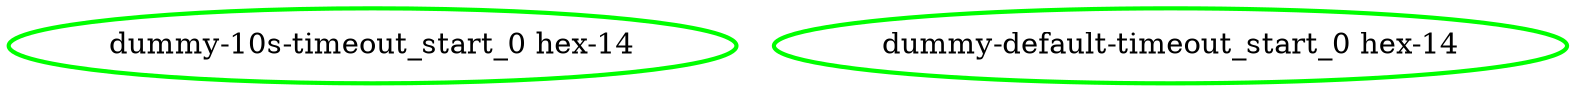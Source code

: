 digraph "g" {
"dummy-10s-timeout_start_0 hex-14" [ style=bold color="green" fontcolor="black"  ]
"dummy-default-timeout_start_0 hex-14" [ style=bold color="green" fontcolor="black"  ]
}
